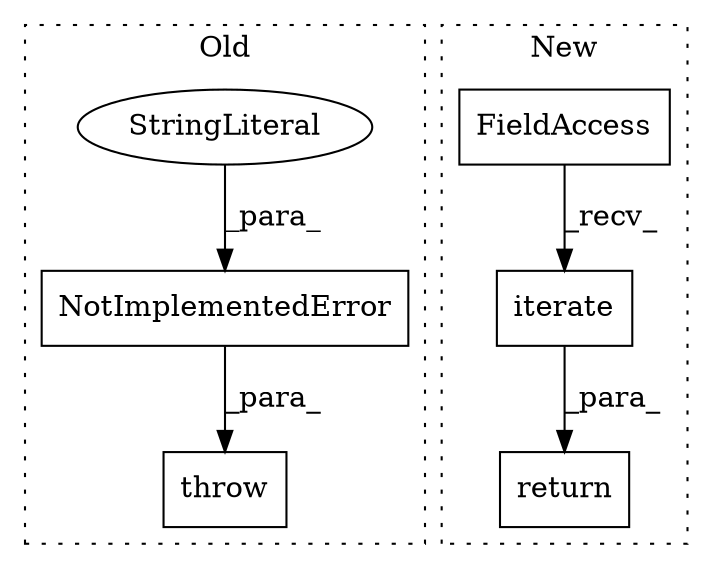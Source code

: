 digraph G {
subgraph cluster0 {
1 [label="throw" a="53" s="1113" l="6" shape="box"];
4 [label="NotImplementedError" a="32" s="1119,1177" l="20,1" shape="box"];
5 [label="StringLiteral" a="45" s="1139" l="38" shape="ellipse"];
label = "Old";
style="dotted";
}
subgraph cluster1 {
2 [label="iterate" a="32" s="1133" l="9" shape="box"];
3 [label="FieldAccess" a="22" s="1120" l="12" shape="box"];
6 [label="return" a="41" s="1113" l="7" shape="box"];
label = "New";
style="dotted";
}
2 -> 6 [label="_para_"];
3 -> 2 [label="_recv_"];
4 -> 1 [label="_para_"];
5 -> 4 [label="_para_"];
}